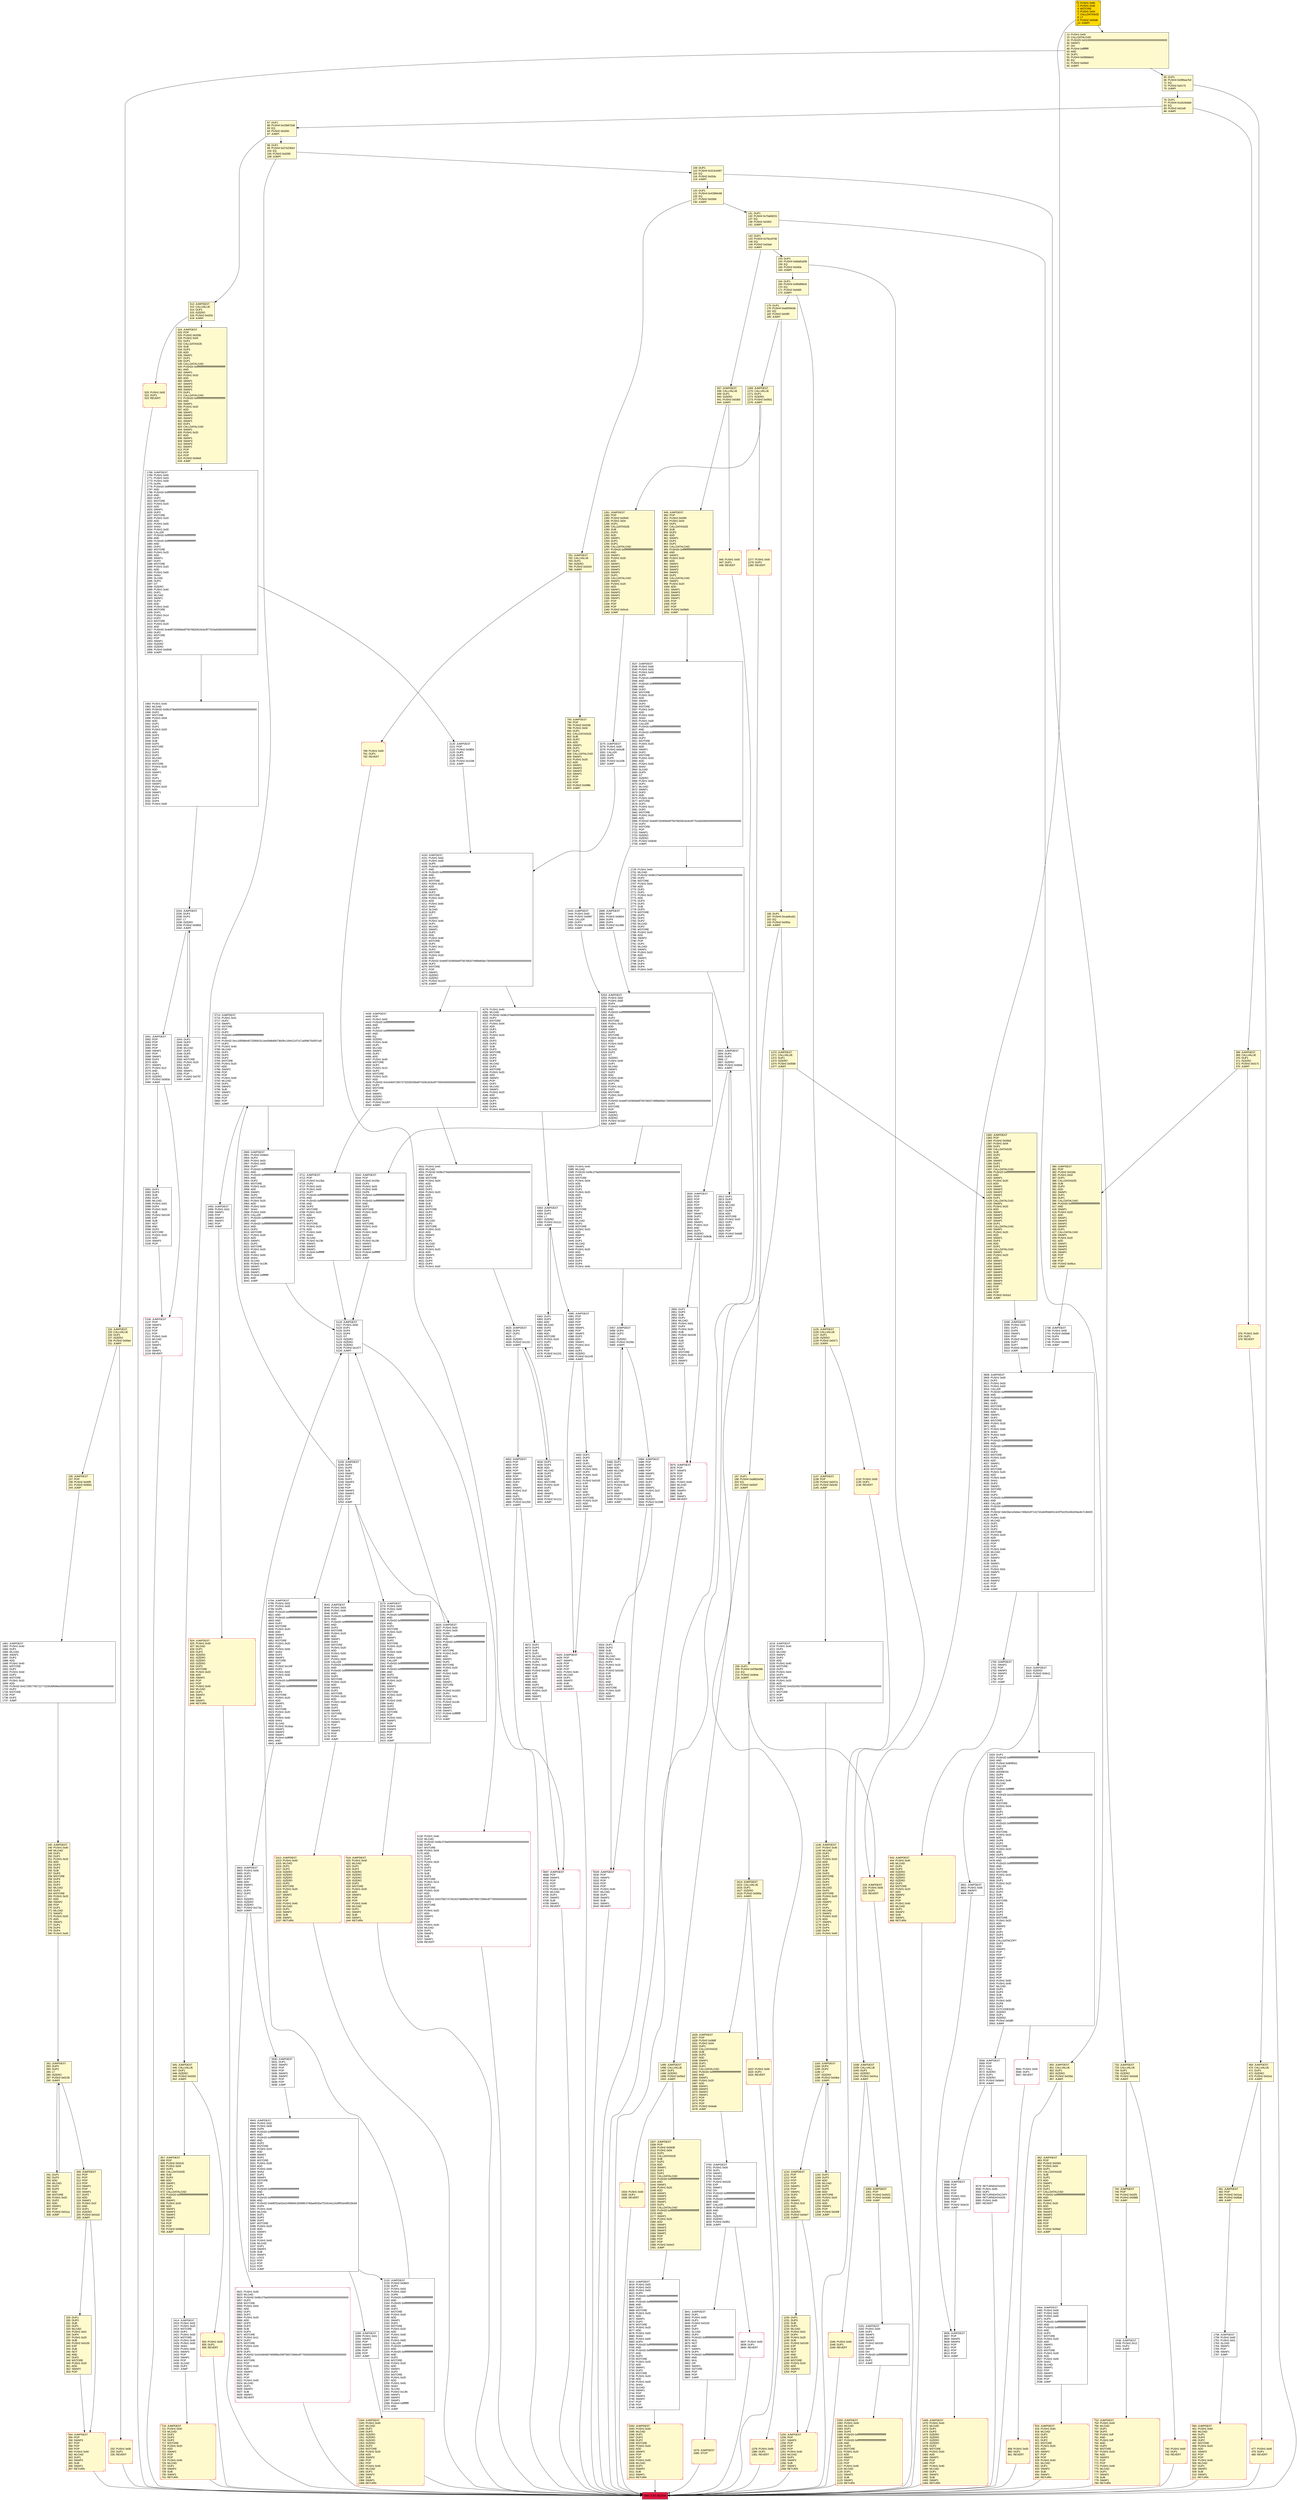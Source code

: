 digraph G {
bgcolor=transparent rankdir=UD;
node [shape=box style=filled color=black fillcolor=white fontname=arial fontcolor=black];
744 [label="744: JUMPDEST\l745: POP\l746: PUSH2 0x02f1\l749: PUSH2 0x0986\l752: JUMP\l" fillcolor=lemonchiffon ];
824 [label="824: JUMPDEST\l825: PUSH1 0x40\l827: MLOAD\l828: DUP1\l829: DUP3\l830: ISZERO\l831: ISZERO\l832: ISZERO\l833: ISZERO\l834: DUP2\l835: MSTORE\l836: PUSH1 0x20\l838: ADD\l839: SWAP2\l840: POP\l841: POP\l842: PUSH1 0x40\l844: MLOAD\l845: DUP1\l846: SWAP2\l847: SUB\l848: SWAP1\l849: RETURN\l" fillcolor=lemonchiffon shape=Msquare color=crimson ];
4425 [label="4425: JUMPDEST\l4426: POP\l4427: SWAP3\l4428: POP\l4429: POP\l4430: POP\l4431: PUSH1 0x40\l4433: MLOAD\l4434: DUP1\l4435: SWAP2\l4436: SUB\l4437: SWAP1\l4438: REVERT\l" shape=Msquare color=crimson ];
1281 [label="1281: JUMPDEST\l1282: POP\l1283: PUSH2 0x0540\l1286: PUSH1 0x04\l1288: DUP1\l1289: CALLDATASIZE\l1290: SUB\l1291: DUP2\l1292: ADD\l1293: SWAP1\l1294: DUP1\l1295: DUP1\l1296: CALLDATALOAD\l1297: PUSH20 0xffffffffffffffffffffffffffffffffffffffff\l1318: AND\l1319: SWAP1\l1320: PUSH1 0x20\l1322: ADD\l1323: SWAP1\l1324: SWAP3\l1325: SWAP2\l1326: SWAP1\l1327: DUP1\l1328: CALLDATALOAD\l1329: SWAP1\l1330: PUSH1 0x20\l1332: ADD\l1333: SWAP1\l1334: SWAP3\l1335: SWAP2\l1336: SWAP1\l1337: POP\l1338: POP\l1339: POP\l1340: PUSH2 0x0ccb\l1343: JUMP\l" fillcolor=lemonchiffon ];
2438 [label="2438: JUMPDEST\l2439: PUSH1 0x12\l2441: DUP2\l2442: JUMP\l" ];
291 [label="291: DUP1\l292: DUP3\l293: ADD\l294: MLOAD\l295: DUP2\l296: DUP5\l297: ADD\l298: MSTORE\l299: PUSH1 0x20\l301: DUP2\l302: ADD\l303: SWAP1\l304: POP\l305: PUSH2 0x011a\l308: JUMP\l" fillcolor=lemonchiffon ];
945 [label="945: PUSH1 0x00\l947: DUP1\l948: REVERT\l" fillcolor=lemonchiffon shape=Msquare color=crimson ];
3601 [label="3601: JUMPDEST\l3602: PUSH1 0x00\l3604: SWAP2\l3605: POP\l" ];
3750 [label="3750: JUMPDEST\l3751: PUSH1 0x00\l3753: DUP1\l3754: SWAP1\l3755: SLOAD\l3756: SWAP1\l3757: PUSH2 0x0100\l3760: EXP\l3761: SWAP1\l3762: DIV\l3763: PUSH20 0xffffffffffffffffffffffffffffffffffffffff\l3784: AND\l3785: PUSH20 0xffffffffffffffffffffffffffffffffffffffff\l3806: AND\l3807: CALLER\l3808: PUSH20 0xffffffffffffffffffffffffffffffffffffffff\l3829: AND\l3830: EQ\l3831: ISZERO\l3832: ISZERO\l3833: PUSH2 0x0f01\l3836: JUMPI\l" ];
4353 [label="4353: JUMPDEST\l4354: DUP4\l4355: DUP2\l4356: LT\l4357: ISZERO\l4358: PUSH2 0x111c\l4361: JUMPI\l" ];
4551 [label="4551: PUSH1 0x40\l4553: MLOAD\l4554: PUSH32 0x08c379a000000000000000000000000000000000000000000000000000000000\l4587: DUP2\l4588: MSTORE\l4589: PUSH1 0x04\l4591: ADD\l4592: DUP1\l4593: DUP1\l4594: PUSH1 0x20\l4596: ADD\l4597: DUP3\l4598: DUP2\l4599: SUB\l4600: DUP3\l4601: MSTORE\l4602: DUP4\l4603: DUP2\l4604: DUP2\l4605: MLOAD\l4606: DUP2\l4607: MSTORE\l4608: PUSH1 0x20\l4610: ADD\l4611: SWAP2\l4612: POP\l4613: DUP1\l4614: MLOAD\l4615: SWAP1\l4616: PUSH1 0x20\l4618: ADD\l4619: SWAP1\l4620: DUP1\l4621: DUP4\l4622: DUP4\l4623: PUSH1 0x00\l" ];
1038 [label="1038: JUMPDEST\l1039: CALLVALUE\l1040: DUP1\l1041: ISZERO\l1042: PUSH2 0x041a\l1045: JUMPI\l" fillcolor=lemonchiffon ];
4697 [label="4697: JUMPDEST\l4698: POP\l4699: SWAP3\l4700: POP\l4701: POP\l4702: POP\l4703: PUSH1 0x40\l4705: MLOAD\l4706: DUP1\l4707: SWAP2\l4708: SUB\l4709: SWAP1\l4710: REVERT\l" shape=Msquare color=crimson ];
13 [label="13: PUSH1 0x00\l15: CALLDATALOAD\l16: PUSH29 0x0100000000000000000000000000000000000000000000000000000000\l46: SWAP1\l47: DIV\l48: PUSH4 0xffffffff\l53: AND\l54: DUP1\l55: PUSH4 0x06fdde03\l60: EQ\l61: PUSH2 0x00e0\l64: JUMPI\l" fillcolor=lemonchiffon ];
175 [label="175: DUP1\l176: PUSH4 0xa9059cbb\l181: EQ\l182: PUSH2 0x04f5\l185: JUMPI\l" fillcolor=lemonchiffon ];
1679 [label="1679: JUMPDEST\l1680: STOP\l" fillcolor=lemonchiffon shape=Msquare color=crimson ];
2034 [label="2034: JUMPDEST\l2035: DUP4\l2036: DUP2\l2037: LT\l2038: ISZERO\l2039: PUSH2 0x080d\l2042: JUMPI\l" ];
915 [label="915: JUMPDEST\l916: PUSH1 0x40\l918: MLOAD\l919: DUP1\l920: DUP3\l921: DUP2\l922: MSTORE\l923: PUSH1 0x20\l925: ADD\l926: SWAP2\l927: POP\l928: POP\l929: PUSH1 0x40\l931: MLOAD\l932: DUP1\l933: SWAP2\l934: SUB\l935: SWAP1\l936: RETURN\l" fillcolor=lemonchiffon shape=Msquare color=crimson ];
2537 [label="2537: JUMPDEST\l2538: PUSH1 0x00\l2540: PUSH1 0x03\l2542: PUSH1 0x00\l2544: DUP5\l2545: PUSH20 0xffffffffffffffffffffffffffffffffffffffff\l2566: AND\l2567: PUSH20 0xffffffffffffffffffffffffffffffffffffffff\l2588: AND\l2589: DUP2\l2590: MSTORE\l2591: PUSH1 0x20\l2593: ADD\l2594: SWAP1\l2595: DUP2\l2596: MSTORE\l2597: PUSH1 0x20\l2599: ADD\l2600: PUSH1 0x00\l2602: SHA3\l2603: PUSH1 0x00\l2605: CALLER\l2606: PUSH20 0xffffffffffffffffffffffffffffffffffffffff\l2627: AND\l2628: PUSH20 0xffffffffffffffffffffffffffffffffffffffff\l2649: AND\l2650: DUP2\l2651: MSTORE\l2652: PUSH1 0x20\l2654: ADD\l2655: SWAP1\l2656: DUP2\l2657: MSTORE\l2658: PUSH1 0x20\l2660: ADD\l2661: PUSH1 0x00\l2663: SHA3\l2664: SLOAD\l2665: DUP3\l2666: GT\l2667: ISZERO\l2668: PUSH1 0x40\l2670: DUP1\l2671: MLOAD\l2672: SWAP1\l2673: DUP2\l2674: ADD\l2675: PUSH1 0x40\l2677: MSTORE\l2678: DUP1\l2679: PUSH1 0x14\l2681: DUP2\l2682: MSTORE\l2683: PUSH1 0x20\l2685: ADD\l2686: PUSH32 0x4e6f7420656e6f75676820616c6c6f77616e6365000000000000000000000000\l2719: DUP2\l2720: MSTORE\l2721: POP\l2722: SWAP1\l2723: ISZERO\l2724: ISZERO\l2725: PUSH2 0x0b49\l2728: JUMPI\l" ];
109 [label="109: DUP1\l110: PUSH4 0x313ce567\l115: EQ\l116: PUSH2 0x02dc\l119: JUMPI\l" fillcolor=lemonchiffon ];
2132 [label="2132: JUMPDEST\l2133: PUSH2 0x08e3\l2136: DUP3\l2137: PUSH1 0x03\l2139: PUSH1 0x00\l2141: DUP8\l2142: PUSH20 0xffffffffffffffffffffffffffffffffffffffff\l2163: AND\l2164: PUSH20 0xffffffffffffffffffffffffffffffffffffffff\l2185: AND\l2186: DUP2\l2187: MSTORE\l2188: PUSH1 0x20\l2190: ADD\l2191: SWAP1\l2192: DUP2\l2193: MSTORE\l2194: PUSH1 0x20\l2196: ADD\l2197: PUSH1 0x00\l2199: SHA3\l2200: PUSH1 0x00\l2202: CALLER\l2203: PUSH20 0xffffffffffffffffffffffffffffffffffffffff\l2224: AND\l2225: PUSH20 0xffffffffffffffffffffffffffffffffffffffff\l2246: AND\l2247: DUP2\l2248: MSTORE\l2249: PUSH1 0x20\l2251: ADD\l2252: SWAP1\l2253: DUP2\l2254: MSTORE\l2255: PUSH1 0x20\l2257: ADD\l2258: PUSH1 0x00\l2260: SHA3\l2261: SLOAD\l2262: PUSH2 0x13fc\l2265: SWAP1\l2266: SWAP2\l2267: SWAP1\l2268: PUSH4 0xffffffff\l2273: AND\l2274: JUMP\l" ];
2850 [label="2850: DUP1\l2851: DUP3\l2852: SUB\l2853: DUP1\l2854: MLOAD\l2855: PUSH1 0x01\l2857: DUP4\l2858: PUSH1 0x20\l2860: SUB\l2861: PUSH2 0x0100\l2864: EXP\l2865: SUB\l2866: NOT\l2867: AND\l2868: DUP2\l2869: MSTORE\l2870: PUSH1 0x20\l2872: ADD\l2873: SWAP2\l2874: POP\l" ];
3298 [label="3298: JUMPDEST\l3299: PUSH1 0x00\l3301: DUP1\l3302: DUP6\l3303: SWAP1\l3304: POP\l3305: PUSH2 0x0cf2\l3308: DUP7\l3309: DUP7\l3310: PUSH2 0x0f44\l3313: JUMP\l" ];
2081 [label="2081: DUP1\l2082: DUP3\l2083: SUB\l2084: DUP1\l2085: MLOAD\l2086: PUSH1 0x01\l2088: DUP4\l2089: PUSH1 0x20\l2091: SUB\l2092: PUSH2 0x0100\l2095: EXP\l2096: SUB\l2097: NOT\l2098: AND\l2099: DUP2\l2100: MSTORE\l2101: PUSH1 0x20\l2103: ADD\l2104: SWAP2\l2105: POP\l" ];
653 [label="653: PUSH1 0x00\l655: DUP1\l656: REVERT\l" fillcolor=lemonchiffon shape=Msquare color=crimson ];
1626 [label="1626: JUMPDEST\l1627: POP\l1628: PUSH2 0x068f\l1631: PUSH1 0x04\l1633: DUP1\l1634: CALLDATASIZE\l1635: SUB\l1636: DUP2\l1637: ADD\l1638: SWAP1\l1639: DUP1\l1640: DUP1\l1641: CALLDATALOAD\l1642: PUSH20 0xffffffffffffffffffffffffffffffffffffffff\l1663: AND\l1664: SWAP1\l1665: PUSH1 0x20\l1667: ADD\l1668: SWAP1\l1669: SWAP3\l1670: SWAP2\l1671: SWAP1\l1672: POP\l1673: POP\l1674: POP\l1675: PUSH2 0x0ea6\l1678: JUMP\l" fillcolor=lemonchiffon ];
5484 [label="5484: JUMPDEST\l5485: POP\l5486: POP\l5487: POP\l5488: POP\l5489: SWAP1\l5490: POP\l5491: SWAP1\l5492: DUP2\l5493: ADD\l5494: SWAP1\l5495: PUSH1 0x1f\l5497: AND\l5498: DUP1\l5499: ISZERO\l5500: PUSH2 0x1599\l5503: JUMPI\l" ];
0 [label="0: PUSH1 0x80\l2: PUSH1 0x40\l4: MSTORE\l5: PUSH1 0x04\l7: CALLDATASIZE\l8: LT\l9: PUSH2 0x00db\l12: JUMPI\l" fillcolor=lemonchiffon shape=Msquare fillcolor=gold ];
5254 [label="5254: JUMPDEST\l5255: PUSH1 0x02\l5257: PUSH1 0x00\l5259: DUP4\l5260: PUSH20 0xffffffffffffffffffffffffffffffffffffffff\l5281: AND\l5282: PUSH20 0xffffffffffffffffffffffffffffffffffffffff\l5303: AND\l5304: DUP2\l5305: MSTORE\l5306: PUSH1 0x20\l5308: ADD\l5309: SWAP1\l5310: DUP2\l5311: MSTORE\l5312: PUSH1 0x20\l5314: ADD\l5315: PUSH1 0x00\l5317: SHA3\l5318: SLOAD\l5319: DUP2\l5320: GT\l5321: ISZERO\l5322: PUSH1 0x40\l5324: DUP1\l5325: MLOAD\l5326: SWAP1\l5327: DUP2\l5328: ADD\l5329: PUSH1 0x40\l5331: MSTORE\l5332: DUP1\l5333: PUSH1 0x11\l5335: DUP2\l5336: MSTORE\l5337: PUSH1 0x20\l5339: ADD\l5340: PUSH32 0x4e6f7420656e6f75676820746f6b656e73000000000000000000000000000000\l5373: DUP2\l5374: MSTORE\l5375: POP\l5376: SWAP1\l5377: ISZERO\l5378: ISZERO\l5379: PUSH2 0x15a7\l5382: JUMPI\l" ];
197 [label="197: DUP1\l198: PUSH4 0xdd62ed3e\l203: EQ\l204: PUSH2 0x05d7\l207: JUMPI\l" fillcolor=lemonchiffon ];
4380 [label="4380: JUMPDEST\l4381: POP\l4382: POP\l4383: POP\l4384: POP\l4385: SWAP1\l4386: POP\l4387: SWAP1\l4388: DUP2\l4389: ADD\l4390: SWAP1\l4391: PUSH1 0x1f\l4393: AND\l4394: DUP1\l4395: ISZERO\l4396: PUSH2 0x1149\l4399: JUMPI\l" ];
4652 [label="4652: JUMPDEST\l4653: POP\l4654: POP\l4655: POP\l4656: POP\l4657: SWAP1\l4658: POP\l4659: SWAP1\l4660: DUP2\l4661: ADD\l4662: SWAP1\l4663: PUSH1 0x1f\l4665: AND\l4666: DUP1\l4667: ISZERO\l4668: PUSH2 0x1259\l4671: JUMPI\l" ];
5940 [label="5940: EXIT BLOCK\l" fillcolor=crimson ];
1614 [label="1614: JUMPDEST\l1615: CALLVALUE\l1616: DUP1\l1617: ISZERO\l1618: PUSH2 0x065a\l1621: JUMPI\l" fillcolor=lemonchiffon ];
4400 [label="4400: DUP1\l4401: DUP3\l4402: SUB\l4403: DUP1\l4404: MLOAD\l4405: PUSH1 0x01\l4407: DUP4\l4408: PUSH1 0x20\l4410: SUB\l4411: PUSH2 0x0100\l4414: EXP\l4415: SUB\l4416: NOT\l4417: AND\l4418: DUP2\l4419: MSTORE\l4420: PUSH1 0x20\l4422: ADD\l4423: SWAP2\l4424: POP\l" ];
153 [label="153: DUP1\l154: PUSH4 0x8da5cb5b\l159: EQ\l160: PUSH2 0x040e\l163: JUMPI\l" fillcolor=lemonchiffon ];
937 [label="937: JUMPDEST\l938: CALLVALUE\l939: DUP1\l940: ISZERO\l941: PUSH2 0x03b5\l944: JUMPI\l" fillcolor=lemonchiffon ];
5821 [label="5821: PUSH1 0x40\l5823: MLOAD\l5824: PUSH32 0x08c379a000000000000000000000000000000000000000000000000000000000\l5857: DUP2\l5858: MSTORE\l5859: PUSH1 0x04\l5861: ADD\l5862: DUP1\l5863: DUP1\l5864: PUSH1 0x20\l5866: ADD\l5867: DUP3\l5868: DUP2\l5869: SUB\l5870: DUP3\l5871: MSTORE\l5872: PUSH1 0x11\l5874: DUP2\l5875: MSTORE\l5876: PUSH1 0x20\l5878: ADD\l5879: DUP1\l5880: PUSH32 0x4164646974696f6e206f766572666c6f77000000000000000000000000000000\l5913: DUP2\l5914: MSTORE\l5915: POP\l5916: PUSH1 0x20\l5918: ADD\l5919: SWAP2\l5920: POP\l5921: POP\l5922: PUSH1 0x40\l5924: MLOAD\l5925: DUP1\l5926: SWAP2\l5927: SUB\l5928: SWAP1\l5929: REVERT\l" shape=Msquare color=crimson ];
329 [label="329: DUP1\l330: DUP3\l331: SUB\l332: DUP1\l333: MLOAD\l334: PUSH1 0x01\l336: DUP4\l337: PUSH1 0x20\l339: SUB\l340: PUSH2 0x0100\l343: EXP\l344: SUB\l345: NOT\l346: AND\l347: DUP2\l348: MSTORE\l349: PUSH1 0x20\l351: ADD\l352: SWAP2\l353: POP\l" fillcolor=lemonchiffon ];
5714 [label="5714: JUMPDEST\l5715: PUSH1 0x01\l5717: DUP2\l5718: SWAP1\l5719: SSTORE\l5720: POP\l5721: DUP2\l5722: PUSH20 0xffffffffffffffffffffffffffffffffffffffff\l5743: AND\l5744: PUSH32 0xcc16f5dbb4873280815c1ee09dbd06736cffcc184412cf7a71a0fdb75d397ca5\l5777: DUP3\l5778: PUSH1 0x40\l5780: MLOAD\l5781: DUP1\l5782: DUP3\l5783: DUP2\l5784: MSTORE\l5785: PUSH1 0x20\l5787: ADD\l5788: SWAP2\l5789: POP\l5790: POP\l5791: PUSH1 0x40\l5793: MLOAD\l5794: DUP1\l5795: SWAP2\l5796: SUB\l5797: SWAP1\l5798: LOG2\l5799: POP\l5800: POP\l5801: JUMP\l" ];
753 [label="753: JUMPDEST\l754: PUSH1 0x40\l756: MLOAD\l757: DUP1\l758: DUP3\l759: PUSH1 0xff\l761: AND\l762: PUSH1 0xff\l764: AND\l765: DUP2\l766: MSTORE\l767: PUSH1 0x20\l769: ADD\l770: SWAP2\l771: POP\l772: POP\l773: PUSH1 0x40\l775: MLOAD\l776: DUP1\l777: SWAP2\l778: SUB\l779: SWAP1\l780: RETURN\l" fillcolor=lemonchiffon shape=Msquare color=crimson ];
2443 [label="2443: JUMPDEST\l2444: PUSH1 0x00\l2446: PUSH2 0x0997\l2449: CALLER\l2450: DUP4\l2451: PUSH2 0x1486\l2454: JUMP\l" ];
1370 [label="1370: JUMPDEST\l1371: CALLVALUE\l1372: DUP1\l1373: ISZERO\l1374: PUSH2 0x0566\l1377: JUMPI\l" fillcolor=lemonchiffon ];
245 [label="245: JUMPDEST\l246: PUSH1 0x40\l248: MLOAD\l249: DUP1\l250: DUP1\l251: PUSH1 0x20\l253: ADD\l254: DUP3\l255: DUP2\l256: SUB\l257: DUP3\l258: MSTORE\l259: DUP4\l260: DUP2\l261: DUP2\l262: MLOAD\l263: DUP2\l264: MSTORE\l265: PUSH1 0x20\l267: ADD\l268: SWAP2\l269: POP\l270: DUP1\l271: MLOAD\l272: SWAP1\l273: PUSH1 0x20\l275: ADD\l276: SWAP1\l277: DUP1\l278: DUP4\l279: DUP4\l280: PUSH1 0x00\l" fillcolor=lemonchiffon ];
740 [label="740: PUSH1 0x00\l742: DUP1\l743: REVERT\l" fillcolor=lemonchiffon shape=Msquare color=crimson ];
2812 [label="2812: DUP1\l2813: DUP3\l2814: ADD\l2815: MLOAD\l2816: DUP2\l2817: DUP5\l2818: ADD\l2819: MSTORE\l2820: PUSH1 0x20\l2822: DUP2\l2823: ADD\l2824: SWAP1\l2825: POP\l2826: PUSH2 0x0af3\l2829: JUMP\l" ];
5930 [label="5930: JUMPDEST\l5931: DUP1\l5932: SWAP2\l5933: POP\l5934: POP\l5935: SWAP3\l5936: SWAP2\l5937: POP\l5938: POP\l5939: JUMP\l" ];
232 [label="232: PUSH1 0x00\l234: DUP1\l235: REVERT\l" fillcolor=lemonchiffon shape=Msquare color=crimson ];
2455 [label="2455: JUMPDEST\l2456: PUSH1 0x01\l2458: SWAP1\l2459: POP\l2460: SWAP2\l2461: SWAP1\l2462: POP\l2463: JUMP\l" ];
1758 [label="1758: JUMPDEST\l1759: PUSH1 0x00\l1761: PUSH1 0x01\l1763: SLOAD\l1764: SWAP1\l1765: POP\l1766: SWAP1\l1767: JUMP\l" ];
4672 [label="4672: DUP1\l4673: DUP3\l4674: SUB\l4675: DUP1\l4676: MLOAD\l4677: PUSH1 0x01\l4679: DUP4\l4680: PUSH1 0x20\l4682: SUB\l4683: PUSH2 0x0100\l4686: EXP\l4687: SUB\l4688: NOT\l4689: AND\l4690: DUP2\l4691: MSTORE\l4692: PUSH1 0x20\l4694: ADD\l4695: SWAP2\l4696: POP\l" ];
4943 [label="4943: JUMPDEST\l4944: PUSH1 0x02\l4946: PUSH1 0x00\l4948: DUP5\l4949: PUSH20 0xffffffffffffffffffffffffffffffffffffffff\l4970: AND\l4971: PUSH20 0xffffffffffffffffffffffffffffffffffffffff\l4992: AND\l4993: DUP2\l4994: MSTORE\l4995: PUSH1 0x20\l4997: ADD\l4998: SWAP1\l4999: DUP2\l5000: MSTORE\l5001: PUSH1 0x20\l5003: ADD\l5004: PUSH1 0x00\l5006: SHA3\l5007: DUP2\l5008: SWAP1\l5009: SSTORE\l5010: POP\l5011: DUP2\l5012: PUSH20 0xffffffffffffffffffffffffffffffffffffffff\l5033: AND\l5034: DUP4\l5035: PUSH20 0xffffffffffffffffffffffffffffffffffffffff\l5056: AND\l5057: PUSH32 0xddf252ad1be2c89b69c2b068fc378daa952ba7f163c4a11628f55a4df523b3ef\l5090: DUP4\l5091: PUSH1 0x40\l5093: MLOAD\l5094: DUP1\l5095: DUP3\l5096: DUP2\l5097: MSTORE\l5098: PUSH1 0x20\l5100: ADD\l5101: SWAP2\l5102: POP\l5103: POP\l5104: PUSH1 0x40\l5106: MLOAD\l5107: DUP1\l5108: SWAP2\l5109: SUB\l5110: SWAP1\l5111: LOG3\l5112: POP\l5113: POP\l5114: POP\l5115: JUMP\l" ];
3564 [label="3564: PUSH1 0x00\l3566: DUP1\l3567: REVERT\l" shape=Msquare color=crimson ];
131 [label="131: DUP1\l132: PUSH4 0x70a08231\l137: EQ\l138: PUSH2 0x0352\l141: JUMPI\l" fillcolor=lemonchiffon ];
120 [label="120: DUP1\l121: PUSH4 0x42966c68\l126: EQ\l127: PUSH2 0x030d\l130: JUMPI\l" fillcolor=lemonchiffon ];
87 [label="87: DUP1\l88: PUSH4 0x23b872dd\l93: EQ\l94: PUSH2 0x0200\l97: JUMPI\l" fillcolor=lemonchiffon ];
3908 [label="3908: JUMPDEST\l3909: PUSH1 0x00\l3911: DUP2\l3912: PUSH1 0x03\l3914: PUSH1 0x00\l3916: CALLER\l3917: PUSH20 0xffffffffffffffffffffffffffffffffffffffff\l3938: AND\l3939: PUSH20 0xffffffffffffffffffffffffffffffffffffffff\l3960: AND\l3961: DUP2\l3962: MSTORE\l3963: PUSH1 0x20\l3965: ADD\l3966: SWAP1\l3967: DUP2\l3968: MSTORE\l3969: PUSH1 0x20\l3971: ADD\l3972: PUSH1 0x00\l3974: SHA3\l3975: PUSH1 0x00\l3977: DUP6\l3978: PUSH20 0xffffffffffffffffffffffffffffffffffffffff\l3999: AND\l4000: PUSH20 0xffffffffffffffffffffffffffffffffffffffff\l4021: AND\l4022: DUP2\l4023: MSTORE\l4024: PUSH1 0x20\l4026: ADD\l4027: SWAP1\l4028: DUP2\l4029: MSTORE\l4030: PUSH1 0x20\l4032: ADD\l4033: PUSH1 0x00\l4035: SHA3\l4036: DUP2\l4037: SWAP1\l4038: SSTORE\l4039: POP\l4040: DUP3\l4041: PUSH20 0xffffffffffffffffffffffffffffffffffffffff\l4062: AND\l4063: CALLER\l4064: PUSH20 0xffffffffffffffffffffffffffffffffffffffff\l4085: AND\l4086: PUSH32 0x8c5be1e5ebec7d5bd14f71427d1e84f3dd0314c0f7b2291e5b200ac8c7c3b925\l4119: DUP5\l4120: PUSH1 0x40\l4122: MLOAD\l4123: DUP1\l4124: DUP3\l4125: DUP2\l4126: MSTORE\l4127: PUSH1 0x20\l4129: ADD\l4130: SWAP2\l4131: POP\l4132: POP\l4133: PUSH1 0x40\l4135: MLOAD\l4136: DUP1\l4137: SWAP2\l4138: SUB\l4139: SWAP1\l4140: LOG3\l4141: PUSH1 0x01\l4143: SWAP1\l4144: POP\l4145: SWAP3\l4146: SWAP2\l4147: POP\l4148: POP\l4149: JUMP\l" ];
3606 [label="3606: JUMPDEST\l3607: POP\l3608: SWAP5\l3609: SWAP4\l3610: POP\l3611: POP\l3612: POP\l3613: POP\l3614: JUMP\l" ];
4794 [label="4794: JUMPDEST\l4795: PUSH1 0x02\l4797: PUSH1 0x00\l4799: DUP6\l4800: PUSH20 0xffffffffffffffffffffffffffffffffffffffff\l4821: AND\l4822: PUSH20 0xffffffffffffffffffffffffffffffffffffffff\l4843: AND\l4844: DUP2\l4845: MSTORE\l4846: PUSH1 0x20\l4848: ADD\l4849: SWAP1\l4850: DUP2\l4851: MSTORE\l4852: PUSH1 0x20\l4854: ADD\l4855: PUSH1 0x00\l4857: SHA3\l4858: DUP2\l4859: SWAP1\l4860: SSTORE\l4861: POP\l4862: PUSH2 0x134f\l4865: DUP2\l4866: PUSH1 0x02\l4868: PUSH1 0x00\l4870: DUP6\l4871: PUSH20 0xffffffffffffffffffffffffffffffffffffffff\l4892: AND\l4893: PUSH20 0xffffffffffffffffffffffffffffffffffffffff\l4914: AND\l4915: DUP2\l4916: MSTORE\l4917: PUSH1 0x20\l4919: ADD\l4920: SWAP1\l4921: DUP2\l4922: MSTORE\l4923: PUSH1 0x20\l4925: ADD\l4926: PUSH1 0x00\l4928: SHA3\l4929: SLOAD\l4930: PUSH2 0x16aa\l4933: SWAP1\l4934: SWAP2\l4935: SWAP1\l4936: PUSH4 0xffffffff\l4941: AND\l4942: JUMP\l" ];
1738 [label="1738: JUMPDEST\l1739: PUSH1 0x00\l1741: PUSH2 0x06d6\l1744: DUP4\l1745: DUP4\l1746: PUSH2 0x0f44\l1749: JUMP\l" ];
2464 [label="2464: JUMPDEST\l2465: PUSH1 0x00\l2467: PUSH1 0x02\l2469: PUSH1 0x00\l2471: DUP4\l2472: PUSH20 0xffffffffffffffffffffffffffffffffffffffff\l2493: AND\l2494: PUSH20 0xffffffffffffffffffffffffffffffffffffffff\l2515: AND\l2516: DUP2\l2517: MSTORE\l2518: PUSH1 0x20\l2520: ADD\l2521: SWAP1\l2522: DUP2\l2523: MSTORE\l2524: PUSH1 0x20\l2526: ADD\l2527: PUSH1 0x00\l2529: SHA3\l2530: SLOAD\l2531: SWAP1\l2532: POP\l2533: SWAP2\l2534: SWAP1\l2535: POP\l2536: JUMP\l" ];
5116 [label="5116: JUMPDEST\l5117: PUSH1 0x00\l5119: DUP1\l5120: DUP4\l5121: DUP4\l5122: GT\l5123: ISZERO\l5124: ISZERO\l5125: ISZERO\l5126: PUSH2 0x1477\l5129: JUMPI\l" ];
619 [label="619: JUMPDEST\l620: PUSH1 0x40\l622: MLOAD\l623: DUP1\l624: DUP3\l625: ISZERO\l626: ISZERO\l627: ISZERO\l628: ISZERO\l629: DUP2\l630: MSTORE\l631: PUSH1 0x20\l633: ADD\l634: SWAP2\l635: POP\l636: POP\l637: PUSH1 0x40\l639: MLOAD\l640: DUP1\l641: SWAP2\l642: SUB\l643: SWAP1\l644: RETURN\l" fillcolor=lemonchiffon shape=Msquare color=crimson ];
490 [label="490: JUMPDEST\l491: PUSH1 0x40\l493: MLOAD\l494: DUP1\l495: DUP3\l496: DUP2\l497: MSTORE\l498: PUSH1 0x20\l500: ADD\l501: SWAP2\l502: POP\l503: POP\l504: PUSH1 0x40\l506: MLOAD\l507: DUP1\l508: SWAP2\l509: SUB\l510: SWAP1\l511: RETURN\l" fillcolor=lemonchiffon shape=Msquare color=crimson ];
4634 [label="4634: DUP1\l4635: DUP3\l4636: ADD\l4637: MLOAD\l4638: DUP2\l4639: DUP5\l4640: ADD\l4641: MSTORE\l4642: PUSH1 0x20\l4644: DUP2\l4645: ADD\l4646: SWAP1\l4647: POP\l4648: PUSH2 0x1211\l4651: JUMP\l" ];
236 [label="236: JUMPDEST\l237: POP\l238: PUSH2 0x00f5\l241: PUSH2 0x0691\l244: JUMP\l" fillcolor=lemonchiffon ];
3181 [label="3181: JUMPDEST\l3182: PUSH1 0x00\l3184: DUP1\l3185: SWAP1\l3186: SLOAD\l3187: SWAP1\l3188: PUSH2 0x0100\l3191: EXP\l3192: SWAP1\l3193: DIV\l3194: PUSH20 0xffffffffffffffffffffffffffffffffffffffff\l3215: AND\l3216: DUP2\l3217: JUMP\l" ];
1277 [label="1277: PUSH1 0x00\l1279: DUP1\l1280: REVERT\l" fillcolor=lemonchiffon shape=Msquare color=crimson ];
3837 [label="3837: PUSH1 0x00\l3839: DUP1\l3840: REVERT\l" shape=Msquare color=crimson ];
5130 [label="5130: PUSH1 0x40\l5132: MLOAD\l5133: PUSH32 0x08c379a000000000000000000000000000000000000000000000000000000000\l5166: DUP2\l5167: MSTORE\l5168: PUSH1 0x04\l5170: ADD\l5171: DUP1\l5172: DUP1\l5173: PUSH1 0x20\l5175: ADD\l5176: DUP3\l5177: DUP2\l5178: SUB\l5179: DUP3\l5180: MSTORE\l5181: PUSH1 0x14\l5183: DUP2\l5184: MSTORE\l5185: PUSH1 0x20\l5187: ADD\l5188: DUP1\l5189: PUSH32 0x5375627472616374696f6e206f766572666c6f77000000000000000000000000\l5222: DUP2\l5223: MSTORE\l5224: POP\l5225: PUSH1 0x20\l5227: ADD\l5228: SWAP2\l5229: POP\l5230: POP\l5231: PUSH1 0x40\l5233: MLOAD\l5234: DUP1\l5235: SWAP2\l5236: SUB\l5237: SWAP1\l5238: REVERT\l" shape=Msquare color=crimson ];
732 [label="732: JUMPDEST\l733: CALLVALUE\l734: DUP1\l735: ISZERO\l736: PUSH2 0x02e8\l739: JUMPI\l" fillcolor=lemonchiffon ];
3615 [label="3615: JUMPDEST\l3616: PUSH1 0x00\l3618: PUSH1 0x03\l3620: PUSH1 0x00\l3622: DUP5\l3623: PUSH20 0xffffffffffffffffffffffffffffffffffffffff\l3644: AND\l3645: PUSH20 0xffffffffffffffffffffffffffffffffffffffff\l3666: AND\l3667: DUP2\l3668: MSTORE\l3669: PUSH1 0x20\l3671: ADD\l3672: SWAP1\l3673: DUP2\l3674: MSTORE\l3675: PUSH1 0x20\l3677: ADD\l3678: PUSH1 0x00\l3680: SHA3\l3681: PUSH1 0x00\l3683: DUP4\l3684: PUSH20 0xffffffffffffffffffffffffffffffffffffffff\l3705: AND\l3706: PUSH20 0xffffffffffffffffffffffffffffffffffffffff\l3727: AND\l3728: DUP2\l3729: MSTORE\l3730: PUSH1 0x20\l3732: ADD\l3733: SWAP1\l3734: DUP2\l3735: MSTORE\l3736: PUSH1 0x20\l3738: ADD\l3739: PUSH1 0x00\l3741: SHA3\l3742: SLOAD\l3743: SWAP1\l3744: POP\l3745: SWAP3\l3746: SWAP2\l3747: POP\l3748: POP\l3749: JUMP\l" ];
4279 [label="4279: PUSH1 0x40\l4281: MLOAD\l4282: PUSH32 0x08c379a000000000000000000000000000000000000000000000000000000000\l4315: DUP2\l4316: MSTORE\l4317: PUSH1 0x04\l4319: ADD\l4320: DUP1\l4321: DUP1\l4322: PUSH1 0x20\l4324: ADD\l4325: DUP3\l4326: DUP2\l4327: SUB\l4328: DUP3\l4329: MSTORE\l4330: DUP4\l4331: DUP2\l4332: DUP2\l4333: MLOAD\l4334: DUP2\l4335: MSTORE\l4336: PUSH1 0x20\l4338: ADD\l4339: SWAP2\l4340: POP\l4341: DUP1\l4342: MLOAD\l4343: SWAP1\l4344: PUSH1 0x20\l4346: ADD\l4347: SWAP1\l4348: DUP1\l4349: DUP4\l4350: DUP4\l4351: PUSH1 0x00\l" ];
657 [label="657: JUMPDEST\l658: POP\l659: PUSH2 0x02c6\l662: PUSH1 0x04\l664: DUP1\l665: CALLDATASIZE\l666: SUB\l667: DUP2\l668: ADD\l669: SWAP1\l670: DUP1\l671: DUP1\l672: CALLDATALOAD\l673: PUSH20 0xffffffffffffffffffffffffffffffffffffffff\l694: AND\l695: SWAP1\l696: PUSH1 0x20\l698: ADD\l699: SWAP1\l700: SWAP3\l701: SWAP2\l702: SWAP1\l703: POP\l704: POP\l705: POP\l706: PUSH2 0x096e\l709: JUMP\l" fillcolor=lemonchiffon ];
5543 [label="5543: JUMPDEST\l5544: POP\l5545: PUSH2 0x15fa\l5548: DUP2\l5549: PUSH1 0x02\l5551: PUSH1 0x00\l5553: DUP6\l5554: PUSH20 0xffffffffffffffffffffffffffffffffffffffff\l5575: AND\l5576: PUSH20 0xffffffffffffffffffffffffffffffffffffffff\l5597: AND\l5598: DUP2\l5599: MSTORE\l5600: PUSH1 0x20\l5602: ADD\l5603: SWAP1\l5604: DUP2\l5605: MSTORE\l5606: PUSH1 0x20\l5608: ADD\l5609: PUSH1 0x00\l5611: SHA3\l5612: SLOAD\l5613: PUSH2 0x13fc\l5616: SWAP1\l5617: SWAP2\l5618: SWAP1\l5619: PUSH4 0xffffffff\l5624: AND\l5625: JUMP\l" ];
2061 [label="2061: JUMPDEST\l2062: POP\l2063: POP\l2064: POP\l2065: POP\l2066: SWAP1\l2067: POP\l2068: SWAP1\l2069: DUP2\l2070: ADD\l2071: SWAP1\l2072: PUSH1 0x1f\l2074: AND\l2075: DUP1\l2076: ISZERO\l2077: PUSH2 0x083a\l2080: JUMPI\l" ];
1059 [label="1059: JUMPDEST\l1060: PUSH1 0x40\l1062: MLOAD\l1063: DUP1\l1064: DUP3\l1065: PUSH20 0xffffffffffffffffffffffffffffffffffffffff\l1086: AND\l1087: PUSH20 0xffffffffffffffffffffffffffffffffffffffff\l1108: AND\l1109: DUP2\l1110: MSTORE\l1111: PUSH1 0x20\l1113: ADD\l1114: SWAP2\l1115: POP\l1116: POP\l1117: PUSH1 0x40\l1119: MLOAD\l1120: DUP1\l1121: SWAP2\l1122: SUB\l1123: SWAP1\l1124: RETURN\l" fillcolor=lemonchiffon shape=Msquare color=crimson ];
2889 [label="2889: JUMPDEST\l2890: POP\l2891: PUSH2 0x0b54\l2894: DUP4\l2895: DUP4\l2896: PUSH2 0x1486\l2899: JUMP\l" ];
98 [label="98: DUP1\l99: PUSH4 0x27e235e3\l104: EQ\l105: PUSH2 0x0285\l108: JUMPI\l" fillcolor=lemonchiffon ];
3288 [label="3288: JUMPDEST\l3289: PUSH1 0x01\l3291: SWAP1\l3292: POP\l3293: SWAP3\l3294: SWAP2\l3295: POP\l3296: POP\l3297: JUMP\l" ];
2875 [label="2875: JUMPDEST\l2876: POP\l2877: SWAP3\l2878: POP\l2879: POP\l2880: POP\l2881: PUSH1 0x40\l2883: MLOAD\l2884: DUP1\l2885: SWAP2\l2886: SUB\l2887: SWAP1\l2888: REVERT\l" shape=Msquare color=crimson ];
5466 [label="5466: DUP1\l5467: DUP3\l5468: ADD\l5469: MLOAD\l5470: DUP2\l5471: DUP5\l5472: ADD\l5473: MSTORE\l5474: PUSH1 0x20\l5476: DUP2\l5477: ADD\l5478: SWAP1\l5479: POP\l5480: PUSH2 0x1551\l5483: JUMP\l" ];
710 [label="710: JUMPDEST\l711: PUSH1 0x40\l713: MLOAD\l714: DUP1\l715: DUP3\l716: DUP2\l717: MSTORE\l718: PUSH1 0x20\l720: ADD\l721: SWAP2\l722: POP\l723: POP\l724: PUSH1 0x40\l726: MLOAD\l727: DUP1\l728: SWAP2\l729: SUB\l730: SWAP1\l731: RETURN\l" fillcolor=lemonchiffon shape=Msquare color=crimson ];
2106 [label="2106: JUMPDEST\l2107: POP\l2108: SWAP3\l2109: POP\l2110: POP\l2111: POP\l2112: PUSH1 0x40\l2114: MLOAD\l2115: DUP1\l2116: SWAP2\l2117: SUB\l2118: SWAP1\l2119: REVERT\l" shape=Msquare color=crimson ];
1750 [label="1750: JUMPDEST\l1751: SWAP1\l1752: POP\l1753: SWAP3\l1754: SWAP2\l1755: POP\l1756: POP\l1757: JUMP\l" ];
208 [label="208: DUP1\l209: PUSH4 0xf2fde38b\l214: EQ\l215: PUSH2 0x064e\l218: JUMPI\l" fillcolor=lemonchiffon ];
2729 [label="2729: PUSH1 0x40\l2731: MLOAD\l2732: PUSH32 0x08c379a000000000000000000000000000000000000000000000000000000000\l2765: DUP2\l2766: MSTORE\l2767: PUSH1 0x04\l2769: ADD\l2770: DUP1\l2771: DUP1\l2772: PUSH1 0x20\l2774: ADD\l2775: DUP3\l2776: DUP2\l2777: SUB\l2778: DUP3\l2779: MSTORE\l2780: DUP4\l2781: DUP2\l2782: DUP2\l2783: MLOAD\l2784: DUP2\l2785: MSTORE\l2786: PUSH1 0x20\l2788: ADD\l2789: SWAP2\l2790: POP\l2791: DUP1\l2792: MLOAD\l2793: SWAP1\l2794: PUSH1 0x20\l2796: ADD\l2797: SWAP1\l2798: DUP1\l2799: DUP4\l2800: DUP4\l2801: PUSH1 0x00\l" ];
1960 [label="1960: PUSH1 0x40\l1962: MLOAD\l1963: PUSH32 0x08c379a000000000000000000000000000000000000000000000000000000000\l1996: DUP2\l1997: MSTORE\l1998: PUSH1 0x04\l2000: ADD\l2001: DUP1\l2002: DUP1\l2003: PUSH1 0x20\l2005: ADD\l2006: DUP3\l2007: DUP2\l2008: SUB\l2009: DUP3\l2010: MSTORE\l2011: DUP4\l2012: DUP2\l2013: DUP2\l2014: MLOAD\l2015: DUP2\l2016: MSTORE\l2017: PUSH1 0x20\l2019: ADD\l2020: SWAP2\l2021: POP\l2022: DUP1\l2023: MLOAD\l2024: SWAP1\l2025: PUSH1 0x20\l2027: ADD\l2028: SWAP1\l2029: DUP1\l2030: DUP4\l2031: DUP4\l2032: PUSH1 0x00\l" ];
477 [label="477: PUSH1 0x00\l479: DUP1\l480: REVERT\l" fillcolor=lemonchiffon shape=Msquare color=crimson ];
1344 [label="1344: JUMPDEST\l1345: PUSH1 0x40\l1347: MLOAD\l1348: DUP1\l1349: DUP3\l1350: ISZERO\l1351: ISZERO\l1352: ISZERO\l1353: ISZERO\l1354: DUP2\l1355: MSTORE\l1356: PUSH1 0x20\l1358: ADD\l1359: SWAP2\l1360: POP\l1361: POP\l1362: PUSH1 0x40\l1364: MLOAD\l1365: DUP1\l1366: SWAP2\l1367: SUB\l1368: SWAP1\l1369: RETURN\l" fillcolor=lemonchiffon shape=Msquare color=crimson ];
1503 [label="1503: PUSH1 0x00\l1505: DUP1\l1506: REVERT\l" fillcolor=lemonchiffon shape=Msquare color=crimson ];
850 [label="850: JUMPDEST\l851: CALLVALUE\l852: DUP1\l853: ISZERO\l854: PUSH2 0x035e\l857: JUMPI\l" fillcolor=lemonchiffon ];
1255 [label="1255: JUMPDEST\l1256: POP\l1257: SWAP3\l1258: POP\l1259: POP\l1260: POP\l1261: PUSH1 0x40\l1263: MLOAD\l1264: DUP1\l1265: SWAP2\l1266: SUB\l1267: SWAP1\l1268: RETURN\l" fillcolor=lemonchiffon shape=Msquare color=crimson ];
1382 [label="1382: JUMPDEST\l1383: POP\l1384: PUSH2 0x05bd\l1387: PUSH1 0x04\l1389: DUP1\l1390: CALLDATASIZE\l1391: SUB\l1392: DUP2\l1393: ADD\l1394: SWAP1\l1395: DUP1\l1396: DUP1\l1397: CALLDATALOAD\l1398: PUSH20 0xffffffffffffffffffffffffffffffffffffffff\l1419: AND\l1420: SWAP1\l1421: PUSH1 0x20\l1423: ADD\l1424: SWAP1\l1425: SWAP3\l1426: SWAP2\l1427: SWAP1\l1428: DUP1\l1429: CALLDATALOAD\l1430: SWAP1\l1431: PUSH1 0x20\l1433: ADD\l1434: SWAP1\l1435: SWAP3\l1436: SWAP2\l1437: SWAP1\l1438: DUP1\l1439: CALLDATALOAD\l1440: SWAP1\l1441: PUSH1 0x20\l1443: ADD\l1444: SWAP1\l1445: DUP3\l1446: ADD\l1447: DUP1\l1448: CALLDATALOAD\l1449: SWAP1\l1450: PUSH1 0x20\l1452: ADD\l1453: SWAP2\l1454: SWAP1\l1455: SWAP2\l1456: SWAP3\l1457: SWAP4\l1458: SWAP2\l1459: SWAP3\l1460: SWAP4\l1461: SWAP1\l1462: POP\l1463: POP\l1464: POP\l1465: PUSH2 0x0ce2\l1468: JUMP\l" fillcolor=lemonchiffon ];
5239 [label="5239: JUMPDEST\l5240: DUP3\l5241: DUP5\l5242: SUB\l5243: SWAP1\l5244: POP\l5245: DUP1\l5246: SWAP2\l5247: POP\l5248: POP\l5249: SWAP3\l5250: SWAP2\l5251: POP\l5252: POP\l5253: JUMP\l" ];
1469 [label="1469: JUMPDEST\l1470: PUSH1 0x40\l1472: MLOAD\l1473: DUP1\l1474: DUP3\l1475: ISZERO\l1476: ISZERO\l1477: ISZERO\l1478: ISZERO\l1479: DUP2\l1480: MSTORE\l1481: PUSH1 0x20\l1483: ADD\l1484: SWAP2\l1485: POP\l1486: POP\l1487: PUSH1 0x40\l1489: MLOAD\l1490: DUP1\l1491: SWAP2\l1492: SUB\l1493: SWAP1\l1494: RETURN\l" fillcolor=lemonchiffon shape=Msquare color=crimson ];
2043 [label="2043: DUP1\l2044: DUP3\l2045: ADD\l2046: MLOAD\l2047: DUP2\l2048: DUP5\l2049: ADD\l2050: MSTORE\l2051: PUSH1 0x20\l2053: DUP2\l2054: ADD\l2055: SWAP1\l2056: POP\l2057: PUSH2 0x07f2\l2060: JUMP\l" ];
1125 [label="1125: JUMPDEST\l1126: CALLVALUE\l1127: DUP1\l1128: ISZERO\l1129: PUSH2 0x0471\l1132: JUMPI\l" fillcolor=lemonchiffon ];
1137 [label="1137: JUMPDEST\l1138: POP\l1139: PUSH2 0x047a\l1142: PUSH2 0x0c92\l1145: JUMP\l" fillcolor=lemonchiffon ];
443 [label="443: JUMPDEST\l444: PUSH1 0x40\l446: MLOAD\l447: DUP1\l448: DUP3\l449: ISZERO\l450: ISZERO\l451: ISZERO\l452: ISZERO\l453: DUP2\l454: MSTORE\l455: PUSH1 0x20\l457: ADD\l458: SWAP2\l459: POP\l460: POP\l461: PUSH1 0x40\l463: MLOAD\l464: DUP1\l465: SWAP2\l466: SUB\l467: SWAP1\l468: RETURN\l" fillcolor=lemonchiffon shape=Msquare color=crimson ];
3320 [label="3320: DUP1\l3321: PUSH20 0xffffffffffffffffffffffffffffffffffffffff\l3342: AND\l3343: PUSH4 0x8f4ffcb1\l3348: CALLER\l3349: DUP8\l3350: ADDRESS\l3351: DUP9\l3352: DUP9\l3353: PUSH1 0x40\l3355: MLOAD\l3356: DUP7\l3357: PUSH4 0xffffffff\l3362: AND\l3363: PUSH29 0x0100000000000000000000000000000000000000000000000000000000\l3393: MUL\l3394: DUP2\l3395: MSTORE\l3396: PUSH1 0x04\l3398: ADD\l3399: DUP1\l3400: DUP7\l3401: PUSH20 0xffffffffffffffffffffffffffffffffffffffff\l3422: AND\l3423: PUSH20 0xffffffffffffffffffffffffffffffffffffffff\l3444: AND\l3445: DUP2\l3446: MSTORE\l3447: PUSH1 0x20\l3449: ADD\l3450: DUP6\l3451: DUP2\l3452: MSTORE\l3453: PUSH1 0x20\l3455: ADD\l3456: DUP5\l3457: PUSH20 0xffffffffffffffffffffffffffffffffffffffff\l3478: AND\l3479: PUSH20 0xffffffffffffffffffffffffffffffffffffffff\l3500: AND\l3501: DUP2\l3502: MSTORE\l3503: PUSH1 0x20\l3505: ADD\l3506: DUP1\l3507: PUSH1 0x20\l3509: ADD\l3510: DUP3\l3511: DUP2\l3512: SUB\l3513: DUP3\l3514: MSTORE\l3515: DUP5\l3516: DUP5\l3517: DUP3\l3518: DUP2\l3519: DUP2\l3520: MSTORE\l3521: PUSH1 0x20\l3523: ADD\l3524: SWAP3\l3525: POP\l3526: DUP1\l3527: DUP3\l3528: DUP5\l3529: CALLDATACOPY\l3530: DUP3\l3531: ADD\l3532: SWAP2\l3533: POP\l3534: POP\l3535: SWAP7\l3536: POP\l3537: POP\l3538: POP\l3539: POP\l3540: POP\l3541: POP\l3542: POP\l3543: PUSH1 0x00\l3545: PUSH1 0x40\l3547: MLOAD\l3548: DUP1\l3549: DUP4\l3550: SUB\l3551: DUP2\l3552: PUSH1 0x00\l3554: DUP8\l3555: DUP1\l3556: EXTCODESIZE\l3557: ISZERO\l3558: DUP1\l3559: ISZERO\l3560: PUSH2 0x0df0\l3563: JUMPI\l" ];
949 [label="949: JUMPDEST\l950: POP\l951: PUSH2 0x03f4\l954: PUSH1 0x04\l956: DUP1\l957: CALLDATASIZE\l958: SUB\l959: DUP2\l960: ADD\l961: SWAP1\l962: DUP1\l963: DUP1\l964: CALLDATALOAD\l965: PUSH20 0xffffffffffffffffffffffffffffffffffffffff\l986: AND\l987: SWAP1\l988: PUSH1 0x20\l990: ADD\l991: SWAP1\l992: SWAP3\l993: SWAP2\l994: SWAP1\l995: DUP1\l996: CALLDATALOAD\l997: SWAP1\l998: PUSH1 0x20\l1000: ADD\l1001: SWAP1\l1002: SWAP3\l1003: SWAP2\l1004: SWAP1\l1005: POP\l1006: POP\l1007: POP\l1008: PUSH2 0x09e9\l1011: JUMP\l" fillcolor=lemonchiffon ];
1681 [label="1681: JUMPDEST\l1682: PUSH1 0x40\l1684: DUP1\l1685: MLOAD\l1686: SWAP1\l1687: DUP2\l1688: ADD\l1689: PUSH1 0x40\l1691: MSTORE\l1692: DUP1\l1693: PUSH1 0x0d\l1695: DUP2\l1696: MSTORE\l1697: PUSH1 0x20\l1699: ADD\l1700: PUSH32 0x427265776572277320636f696e00000000000000000000000000000000000000\l1733: DUP2\l1734: MSTORE\l1735: POP\l1736: DUP2\l1737: JUMP\l" ];
4150 [label="4150: JUMPDEST\l4151: PUSH1 0x02\l4153: PUSH1 0x00\l4155: DUP5\l4156: PUSH20 0xffffffffffffffffffffffffffffffffffffffff\l4177: AND\l4178: PUSH20 0xffffffffffffffffffffffffffffffffffffffff\l4199: AND\l4200: DUP2\l4201: MSTORE\l4202: PUSH1 0x20\l4204: ADD\l4205: SWAP1\l4206: DUP2\l4207: MSTORE\l4208: PUSH1 0x20\l4210: ADD\l4211: PUSH1 0x00\l4213: SHA3\l4214: SLOAD\l4215: DUP2\l4216: GT\l4217: ISZERO\l4218: PUSH1 0x40\l4220: DUP1\l4221: MLOAD\l4222: SWAP1\l4223: DUP2\l4224: ADD\l4225: PUSH1 0x40\l4227: MSTORE\l4228: DUP1\l4229: PUSH1 0x11\l4231: DUP2\l4232: MSTORE\l4233: PUSH1 0x20\l4235: ADD\l4236: PUSH32 0x4e6f7420656e6f75676820746f6b656e73000000000000000000000000000000\l4269: DUP2\l4270: MSTORE\l4271: POP\l4272: SWAP1\l4273: ISZERO\l4274: ISZERO\l4275: PUSH2 0x1157\l4278: JUMPI\l" ];
781 [label="781: JUMPDEST\l782: CALLVALUE\l783: DUP1\l784: ISZERO\l785: PUSH2 0x0319\l788: JUMPI\l" fillcolor=lemonchiffon ];
1592 [label="1592: JUMPDEST\l1593: PUSH1 0x40\l1595: MLOAD\l1596: DUP1\l1597: DUP3\l1598: DUP2\l1599: MSTORE\l1600: PUSH1 0x20\l1602: ADD\l1603: SWAP2\l1604: POP\l1605: POP\l1606: PUSH1 0x40\l1608: MLOAD\l1609: DUP1\l1610: SWAP2\l1611: SUB\l1612: SWAP1\l1613: RETURN\l" fillcolor=lemonchiffon shape=Msquare color=crimson ];
5504 [label="5504: DUP1\l5505: DUP3\l5506: SUB\l5507: DUP1\l5508: MLOAD\l5509: PUSH1 0x01\l5511: DUP4\l5512: PUSH1 0x20\l5514: SUB\l5515: PUSH2 0x0100\l5518: EXP\l5519: SUB\l5520: NOT\l5521: AND\l5522: DUP2\l5523: MSTORE\l5524: PUSH1 0x20\l5526: ADD\l5527: SWAP2\l5528: POP\l" ];
380 [label="380: JUMPDEST\l381: POP\l382: PUSH2 0x01bb\l385: PUSH1 0x04\l387: DUP1\l388: CALLDATASIZE\l389: SUB\l390: DUP2\l391: ADD\l392: SWAP1\l393: DUP1\l394: DUP1\l395: CALLDATALOAD\l396: PUSH20 0xffffffffffffffffffffffffffffffffffffffff\l417: AND\l418: SWAP1\l419: PUSH1 0x20\l421: ADD\l422: SWAP1\l423: SWAP3\l424: SWAP2\l425: SWAP1\l426: DUP1\l427: CALLDATALOAD\l428: SWAP1\l429: PUSH1 0x20\l431: ADD\l432: SWAP1\l433: SWAP3\l434: SWAP2\l435: SWAP1\l436: POP\l437: POP\l438: POP\l439: PUSH2 0x06ca\l442: JUMP\l" fillcolor=lemonchiffon ];
645 [label="645: JUMPDEST\l646: CALLVALUE\l647: DUP1\l648: ISZERO\l649: PUSH2 0x0291\l652: JUMPI\l" fillcolor=lemonchiffon ];
469 [label="469: JUMPDEST\l470: CALLVALUE\l471: DUP1\l472: ISZERO\l473: PUSH2 0x01e1\l476: JUMPI\l" fillcolor=lemonchiffon ];
1192 [label="1192: DUP1\l1193: DUP3\l1194: ADD\l1195: MLOAD\l1196: DUP2\l1197: DUP5\l1198: ADD\l1199: MSTORE\l1200: PUSH1 0x20\l1202: DUP2\l1203: ADD\l1204: SWAP1\l1205: POP\l1206: PUSH2 0x049f\l1209: JUMP\l" fillcolor=lemonchiffon ];
4362 [label="4362: DUP1\l4363: DUP3\l4364: ADD\l4365: MLOAD\l4366: DUP2\l4367: DUP5\l4368: ADD\l4369: MSTORE\l4370: PUSH1 0x20\l4372: DUP2\l4373: ADD\l4374: SWAP1\l4375: POP\l4376: PUSH2 0x1101\l4379: JUMP\l" ];
1210 [label="1210: JUMPDEST\l1211: POP\l1212: POP\l1213: POP\l1214: POP\l1215: SWAP1\l1216: POP\l1217: SWAP1\l1218: DUP2\l1219: ADD\l1220: SWAP1\l1221: PUSH1 0x1f\l1223: AND\l1224: DUP1\l1225: ISZERO\l1226: PUSH2 0x04e7\l1229: JUMPI\l" fillcolor=lemonchiffon ];
4439 [label="4439: JUMPDEST\l4440: POP\l4441: PUSH1 0x00\l4443: PUSH20 0xffffffffffffffffffffffffffffffffffffffff\l4464: AND\l4465: DUP3\l4466: PUSH20 0xffffffffffffffffffffffffffffffffffffffff\l4487: AND\l4488: EQ\l4489: ISZERO\l4490: PUSH1 0x40\l4492: DUP1\l4493: MLOAD\l4494: SWAP1\l4495: DUP2\l4496: ADD\l4497: PUSH1 0x40\l4499: MSTORE\l4500: DUP1\l4501: PUSH1 0x15\l4503: DUP2\l4504: MSTORE\l4505: PUSH1 0x20\l4507: ADD\l4508: PUSH32 0x416464726573732030206e6f7420616c6c6f7765640000000000000000000000\l4541: DUP2\l4542: MSTORE\l4543: POP\l4544: SWAP1\l4545: ISZERO\l4546: ISZERO\l4547: PUSH2 0x1267\l4550: JUMPI\l" ];
2120 [label="2120: JUMPDEST\l2121: POP\l2122: PUSH2 0x0854\l2125: DUP5\l2126: DUP5\l2127: DUP5\l2128: PUSH2 0x1036\l2131: JUMP\l" ];
309 [label="309: JUMPDEST\l310: POP\l311: POP\l312: POP\l313: POP\l314: SWAP1\l315: POP\l316: SWAP1\l317: DUP2\l318: ADD\l319: SWAP1\l320: PUSH1 0x1f\l322: AND\l323: DUP1\l324: ISZERO\l325: PUSH2 0x0162\l328: JUMPI\l" fillcolor=lemonchiffon ];
520 [label="520: PUSH1 0x00\l522: DUP1\l523: REVERT\l" fillcolor=lemonchiffon shape=Msquare color=crimson ];
1183 [label="1183: JUMPDEST\l1184: DUP4\l1185: DUP2\l1186: LT\l1187: ISZERO\l1188: PUSH2 0x04ba\l1191: JUMPI\l" fillcolor=lemonchiffon ];
3043 [label="3043: JUMPDEST\l3044: PUSH1 0x03\l3046: PUSH1 0x00\l3048: DUP6\l3049: PUSH20 0xffffffffffffffffffffffffffffffffffffffff\l3070: AND\l3071: PUSH20 0xffffffffffffffffffffffffffffffffffffffff\l3092: AND\l3093: DUP2\l3094: MSTORE\l3095: PUSH1 0x20\l3097: ADD\l3098: SWAP1\l3099: DUP2\l3100: MSTORE\l3101: PUSH1 0x20\l3103: ADD\l3104: PUSH1 0x00\l3106: SHA3\l3107: PUSH1 0x00\l3109: CALLER\l3110: PUSH20 0xffffffffffffffffffffffffffffffffffffffff\l3131: AND\l3132: PUSH20 0xffffffffffffffffffffffffffffffffffffffff\l3153: AND\l3154: DUP2\l3155: MSTORE\l3156: PUSH1 0x20\l3158: ADD\l3159: SWAP1\l3160: DUP2\l3161: MSTORE\l3162: PUSH1 0x20\l3164: ADD\l3165: PUSH1 0x00\l3167: SHA3\l3168: DUP2\l3169: SWAP1\l3170: SSTORE\l3171: POP\l3172: PUSH1 0x01\l3174: SWAP1\l3175: POP\l3176: SWAP3\l3177: SWAP2\l3178: POP\l3179: POP\l3180: JUMP\l" ];
3568 [label="3568: JUMPDEST\l3569: POP\l3570: GAS\l3571: CALL\l3572: ISZERO\l3573: DUP1\l3574: ISZERO\l3575: PUSH2 0x0e04\l3578: JUMPI\l" ];
2414 [label="2414: JUMPDEST\l2415: PUSH1 0x02\l2417: PUSH1 0x20\l2419: MSTORE\l2420: DUP1\l2421: PUSH1 0x00\l2423: MSTORE\l2424: PUSH1 0x40\l2426: PUSH1 0x00\l2428: SHA3\l2429: PUSH1 0x00\l2431: SWAP2\l2432: POP\l2433: SWAP1\l2434: POP\l2435: SLOAD\l2436: DUP2\l2437: JUMP\l" ];
789 [label="789: PUSH1 0x00\l791: DUP1\l792: REVERT\l" fillcolor=lemonchiffon shape=Msquare color=crimson ];
1046 [label="1046: PUSH1 0x00\l1048: DUP1\l1049: REVERT\l" fillcolor=lemonchiffon shape=Msquare color=crimson ];
2803 [label="2803: JUMPDEST\l2804: DUP4\l2805: DUP2\l2806: LT\l2807: ISZERO\l2808: PUSH2 0x0b0e\l2811: JUMPI\l" ];
5802 [label="5802: JUMPDEST\l5803: PUSH1 0x00\l5805: DUP1\l5806: DUP3\l5807: DUP5\l5808: ADD\l5809: SWAP1\l5810: POP\l5811: DUP4\l5812: DUP2\l5813: LT\l5814: ISZERO\l5815: ISZERO\l5816: ISZERO\l5817: PUSH2 0x172a\l5820: JUMPI\l" ];
1507 [label="1507: JUMPDEST\l1508: POP\l1509: PUSH2 0x0638\l1512: PUSH1 0x04\l1514: DUP1\l1515: CALLDATASIZE\l1516: SUB\l1517: DUP2\l1518: ADD\l1519: SWAP1\l1520: DUP1\l1521: DUP1\l1522: CALLDATALOAD\l1523: PUSH20 0xffffffffffffffffffffffffffffffffffffffff\l1544: AND\l1545: SWAP1\l1546: PUSH1 0x20\l1548: ADD\l1549: SWAP1\l1550: SWAP3\l1551: SWAP2\l1552: SWAP1\l1553: DUP1\l1554: CALLDATALOAD\l1555: PUSH20 0xffffffffffffffffffffffffffffffffffffffff\l1576: AND\l1577: SWAP1\l1578: PUSH1 0x20\l1580: ADD\l1581: SWAP1\l1582: SWAP3\l1583: SWAP2\l1584: SWAP1\l1585: POP\l1586: POP\l1587: POP\l1588: PUSH2 0x0e1f\l1591: JUMP\l" fillcolor=lemonchiffon ];
142 [label="142: DUP1\l143: PUSH4 0x79cc6790\l148: EQ\l149: PUSH2 0x03a9\l152: JUMPI\l" fillcolor=lemonchiffon ];
524 [label="524: JUMPDEST\l525: POP\l526: PUSH2 0x026b\l529: PUSH1 0x04\l531: DUP1\l532: CALLDATASIZE\l533: SUB\l534: DUP2\l535: ADD\l536: SWAP1\l537: DUP1\l538: DUP1\l539: CALLDATALOAD\l540: PUSH20 0xffffffffffffffffffffffffffffffffffffffff\l561: AND\l562: SWAP1\l563: PUSH1 0x20\l565: ADD\l566: SWAP1\l567: SWAP3\l568: SWAP2\l569: SWAP1\l570: DUP1\l571: CALLDATALOAD\l572: PUSH20 0xffffffffffffffffffffffffffffffffffffffff\l593: AND\l594: SWAP1\l595: PUSH1 0x20\l597: ADD\l598: SWAP1\l599: SWAP3\l600: SWAP2\l601: SWAP1\l602: DUP1\l603: CALLDATALOAD\l604: SWAP1\l605: PUSH1 0x20\l607: ADD\l608: SWAP1\l609: SWAP3\l610: SWAP2\l611: SWAP1\l612: POP\l613: POP\l614: POP\l615: PUSH2 0x06e8\l618: JUMP\l" fillcolor=lemonchiffon ];
793 [label="793: JUMPDEST\l794: POP\l795: PUSH2 0x0338\l798: PUSH1 0x04\l800: DUP1\l801: CALLDATASIZE\l802: SUB\l803: DUP2\l804: ADD\l805: SWAP1\l806: DUP1\l807: DUP1\l808: CALLDATALOAD\l809: SWAP1\l810: PUSH1 0x20\l812: ADD\l813: SWAP1\l814: SWAP3\l815: SWAP2\l816: SWAP1\l817: POP\l818: POP\l819: POP\l820: PUSH2 0x098b\l823: JUMP\l" fillcolor=lemonchiffon ];
65 [label="65: DUP1\l66: PUSH4 0x095ea7b3\l71: EQ\l72: PUSH2 0x0170\l75: JUMPI\l" fillcolor=lemonchiffon ];
1378 [label="1378: PUSH1 0x00\l1380: DUP1\l1381: REVERT\l" fillcolor=lemonchiffon shape=Msquare color=crimson ];
1495 [label="1495: JUMPDEST\l1496: CALLVALUE\l1497: DUP1\l1498: ISZERO\l1499: PUSH2 0x05e3\l1502: JUMPI\l" fillcolor=lemonchiffon ];
1230 [label="1230: DUP1\l1231: DUP3\l1232: SUB\l1233: DUP1\l1234: MLOAD\l1235: PUSH1 0x01\l1237: DUP4\l1238: PUSH1 0x20\l1240: SUB\l1241: PUSH2 0x0100\l1244: EXP\l1245: SUB\l1246: NOT\l1247: AND\l1248: DUP2\l1249: MSTORE\l1250: PUSH1 0x20\l1252: ADD\l1253: SWAP2\l1254: POP\l" fillcolor=lemonchiffon ];
5626 [label="5626: JUMPDEST\l5627: PUSH1 0x02\l5629: PUSH1 0x00\l5631: DUP5\l5632: PUSH20 0xffffffffffffffffffffffffffffffffffffffff\l5653: AND\l5654: PUSH20 0xffffffffffffffffffffffffffffffffffffffff\l5675: AND\l5676: DUP2\l5677: MSTORE\l5678: PUSH1 0x20\l5680: ADD\l5681: SWAP1\l5682: DUP2\l5683: MSTORE\l5684: PUSH1 0x20\l5686: ADD\l5687: PUSH1 0x00\l5689: SHA3\l5690: DUP2\l5691: SWAP1\l5692: SSTORE\l5693: POP\l5694: PUSH2 0x1652\l5697: DUP2\l5698: PUSH1 0x01\l5700: SLOAD\l5701: PUSH2 0x13fc\l5704: SWAP1\l5705: SWAP2\l5706: SWAP1\l5707: PUSH4 0xffffffff\l5712: AND\l5713: JUMP\l" ];
1012 [label="1012: JUMPDEST\l1013: PUSH1 0x40\l1015: MLOAD\l1016: DUP1\l1017: DUP3\l1018: ISZERO\l1019: ISZERO\l1020: ISZERO\l1021: ISZERO\l1022: DUP2\l1023: MSTORE\l1024: PUSH1 0x20\l1026: ADD\l1027: SWAP2\l1028: POP\l1029: POP\l1030: PUSH1 0x40\l1032: MLOAD\l1033: DUP1\l1034: SWAP2\l1035: SUB\l1036: SWAP1\l1037: RETURN\l" fillcolor=lemonchiffon shape=Msquare color=crimson ];
2830 [label="2830: JUMPDEST\l2831: POP\l2832: POP\l2833: POP\l2834: POP\l2835: SWAP1\l2836: POP\l2837: SWAP1\l2838: DUP2\l2839: ADD\l2840: SWAP1\l2841: PUSH1 0x1f\l2843: AND\l2844: DUP1\l2845: ISZERO\l2846: PUSH2 0x0b3b\l2849: JUMPI\l" ];
862 [label="862: JUMPDEST\l863: POP\l864: PUSH2 0x0393\l867: PUSH1 0x04\l869: DUP1\l870: CALLDATASIZE\l871: SUB\l872: DUP2\l873: ADD\l874: SWAP1\l875: DUP1\l876: DUP1\l877: CALLDATALOAD\l878: PUSH20 0xffffffffffffffffffffffffffffffffffffffff\l899: AND\l900: SWAP1\l901: PUSH1 0x20\l903: ADD\l904: SWAP1\l905: SWAP3\l906: SWAP2\l907: SWAP1\l908: POP\l909: POP\l910: POP\l911: PUSH2 0x09a0\l914: JUMP\l" fillcolor=lemonchiffon ];
1146 [label="1146: JUMPDEST\l1147: PUSH1 0x40\l1149: MLOAD\l1150: DUP1\l1151: DUP1\l1152: PUSH1 0x20\l1154: ADD\l1155: DUP3\l1156: DUP2\l1157: SUB\l1158: DUP3\l1159: MSTORE\l1160: DUP4\l1161: DUP2\l1162: DUP2\l1163: MLOAD\l1164: DUP2\l1165: MSTORE\l1166: PUSH1 0x20\l1168: ADD\l1169: SWAP2\l1170: POP\l1171: DUP1\l1172: MLOAD\l1173: SWAP1\l1174: PUSH1 0x20\l1176: ADD\l1177: SWAP1\l1178: DUP1\l1179: DUP4\l1180: DUP4\l1181: PUSH1 0x00\l" fillcolor=lemonchiffon ];
1133 [label="1133: PUSH1 0x00\l1135: DUP1\l1136: REVERT\l" fillcolor=lemonchiffon shape=Msquare color=crimson ];
1050 [label="1050: JUMPDEST\l1051: POP\l1052: PUSH2 0x0423\l1055: PUSH2 0x0c6d\l1058: JUMP\l" fillcolor=lemonchiffon ];
481 [label="481: JUMPDEST\l482: POP\l483: PUSH2 0x01ea\l486: PUSH2 0x06de\l489: JUMP\l" fillcolor=lemonchiffon ];
282 [label="282: JUMPDEST\l283: DUP4\l284: DUP2\l285: LT\l286: ISZERO\l287: PUSH2 0x0135\l290: JUMPI\l" fillcolor=lemonchiffon ];
3588 [label="3588: JUMPDEST\l3589: POP\l3590: POP\l3591: POP\l3592: POP\l3593: PUSH1 0x01\l3595: SWAP2\l3596: POP\l3597: PUSH2 0x0e16\l3600: JUMP\l" ];
76 [label="76: DUP1\l77: PUSH4 0x18160ddd\l82: EQ\l83: PUSH2 0x01d5\l86: JUMPI\l" fillcolor=lemonchiffon ];
3218 [label="3218: JUMPDEST\l3219: PUSH1 0x40\l3221: DUP1\l3222: MLOAD\l3223: SWAP1\l3224: DUP2\l3225: ADD\l3226: PUSH1 0x40\l3228: MSTORE\l3229: DUP1\l3230: PUSH1 0x04\l3232: DUP2\l3233: MSTORE\l3234: PUSH1 0x20\l3236: ADD\l3237: PUSH32 0x4252455700000000000000000000000000000000000000000000000000000000\l3270: DUP2\l3271: MSTORE\l3272: POP\l3273: DUP2\l3274: JUMP\l" ];
5383 [label="5383: PUSH1 0x40\l5385: MLOAD\l5386: PUSH32 0x08c379a000000000000000000000000000000000000000000000000000000000\l5419: DUP2\l5420: MSTORE\l5421: PUSH1 0x04\l5423: ADD\l5424: DUP1\l5425: DUP1\l5426: PUSH1 0x20\l5428: ADD\l5429: DUP3\l5430: DUP2\l5431: SUB\l5432: DUP3\l5433: MSTORE\l5434: DUP4\l5435: DUP2\l5436: DUP2\l5437: MLOAD\l5438: DUP2\l5439: MSTORE\l5440: PUSH1 0x20\l5442: ADD\l5443: SWAP2\l5444: POP\l5445: DUP1\l5446: MLOAD\l5447: SWAP1\l5448: PUSH1 0x20\l5450: ADD\l5451: SWAP1\l5452: DUP1\l5453: DUP4\l5454: DUP4\l5455: PUSH1 0x00\l" ];
5529 [label="5529: JUMPDEST\l5530: POP\l5531: SWAP3\l5532: POP\l5533: POP\l5534: POP\l5535: PUSH1 0x40\l5537: MLOAD\l5538: DUP1\l5539: SWAP2\l5540: SUB\l5541: SWAP1\l5542: REVERT\l" shape=Msquare color=crimson ];
376 [label="376: PUSH1 0x00\l378: DUP1\l379: REVERT\l" fillcolor=lemonchiffon shape=Msquare color=crimson ];
512 [label="512: JUMPDEST\l513: CALLVALUE\l514: DUP1\l515: ISZERO\l516: PUSH2 0x020c\l519: JUMPI\l" fillcolor=lemonchiffon ];
2275 [label="2275: JUMPDEST\l2276: PUSH1 0x03\l2278: PUSH1 0x00\l2280: DUP7\l2281: PUSH20 0xffffffffffffffffffffffffffffffffffffffff\l2302: AND\l2303: PUSH20 0xffffffffffffffffffffffffffffffffffffffff\l2324: AND\l2325: DUP2\l2326: MSTORE\l2327: PUSH1 0x20\l2329: ADD\l2330: SWAP1\l2331: DUP2\l2332: MSTORE\l2333: PUSH1 0x20\l2335: ADD\l2336: PUSH1 0x00\l2338: SHA3\l2339: PUSH1 0x00\l2341: CALLER\l2342: PUSH20 0xffffffffffffffffffffffffffffffffffffffff\l2363: AND\l2364: PUSH20 0xffffffffffffffffffffffffffffffffffffffff\l2385: AND\l2386: DUP2\l2387: MSTORE\l2388: PUSH1 0x20\l2390: ADD\l2391: SWAP1\l2392: DUP2\l2393: MSTORE\l2394: PUSH1 0x20\l2396: ADD\l2397: PUSH1 0x00\l2399: SHA3\l2400: DUP2\l2401: SWAP1\l2402: SSTORE\l2403: POP\l2404: PUSH1 0x01\l2406: SWAP1\l2407: POP\l2408: SWAP4\l2409: SWAP3\l2410: POP\l2411: POP\l2412: POP\l2413: JUMP\l" ];
219 [label="219: JUMPDEST\l220: PUSH1 0x00\l222: DUP1\l223: REVERT\l" fillcolor=lemonchiffon shape=Msquare color=crimson ];
3579 [label="3579: RETURNDATASIZE\l3580: PUSH1 0x00\l3582: DUP1\l3583: RETURNDATACOPY\l3584: RETURNDATASIZE\l3585: PUSH1 0x00\l3587: REVERT\l" shape=Msquare color=crimson ];
5457 [label="5457: JUMPDEST\l5458: DUP4\l5459: DUP2\l5460: LT\l5461: ISZERO\l5462: PUSH2 0x156c\l5465: JUMPI\l" ];
164 [label="164: DUP1\l165: PUSH4 0x95d89b41\l170: EQ\l171: PUSH2 0x0465\l174: JUMPI\l" fillcolor=lemonchiffon ];
2900 [label="2900: JUMPDEST\l2901: PUSH2 0x0be3\l2904: DUP3\l2905: PUSH1 0x03\l2907: PUSH1 0x00\l2909: DUP7\l2910: PUSH20 0xffffffffffffffffffffffffffffffffffffffff\l2931: AND\l2932: PUSH20 0xffffffffffffffffffffffffffffffffffffffff\l2953: AND\l2954: DUP2\l2955: MSTORE\l2956: PUSH1 0x20\l2958: ADD\l2959: SWAP1\l2960: DUP2\l2961: MSTORE\l2962: PUSH1 0x20\l2964: ADD\l2965: PUSH1 0x00\l2967: SHA3\l2968: PUSH1 0x00\l2970: CALLER\l2971: PUSH20 0xffffffffffffffffffffffffffffffffffffffff\l2992: AND\l2993: PUSH20 0xffffffffffffffffffffffffffffffffffffffff\l3014: AND\l3015: DUP2\l3016: MSTORE\l3017: PUSH1 0x20\l3019: ADD\l3020: SWAP1\l3021: DUP2\l3022: MSTORE\l3023: PUSH1 0x20\l3025: ADD\l3026: PUSH1 0x00\l3028: SHA3\l3029: SLOAD\l3030: PUSH2 0x13fc\l3033: SWAP1\l3034: SWAP2\l3035: SWAP1\l3036: PUSH4 0xffffffff\l3041: AND\l3042: JUMP\l" ];
224 [label="224: JUMPDEST\l225: CALLVALUE\l226: DUP1\l227: ISZERO\l228: PUSH2 0x00ec\l231: JUMPI\l" fillcolor=lemonchiffon ];
1269 [label="1269: JUMPDEST\l1270: CALLVALUE\l1271: DUP1\l1272: ISZERO\l1273: PUSH2 0x0501\l1276: JUMPI\l" fillcolor=lemonchiffon ];
3275 [label="3275: JUMPDEST\l3276: PUSH1 0x00\l3278: PUSH2 0x0cd8\l3281: CALLER\l3282: DUP5\l3283: DUP5\l3284: PUSH2 0x1036\l3287: JUMP\l" ];
4711 [label="4711: JUMPDEST\l4712: POP\l4713: PUSH2 0x12ba\l4716: DUP2\l4717: PUSH1 0x02\l4719: PUSH1 0x00\l4721: DUP7\l4722: PUSH20 0xffffffffffffffffffffffffffffffffffffffff\l4743: AND\l4744: PUSH20 0xffffffffffffffffffffffffffffffffffffffff\l4765: AND\l4766: DUP2\l4767: MSTORE\l4768: PUSH1 0x20\l4770: ADD\l4771: SWAP1\l4772: DUP2\l4773: MSTORE\l4774: PUSH1 0x20\l4776: ADD\l4777: PUSH1 0x00\l4779: SHA3\l4780: SLOAD\l4781: PUSH2 0x13fc\l4784: SWAP1\l4785: SWAP2\l4786: SWAP1\l4787: PUSH4 0xffffffff\l4792: AND\l4793: JUMP\l" ];
1768 [label="1768: JUMPDEST\l1769: PUSH1 0x00\l1771: PUSH1 0x03\l1773: PUSH1 0x00\l1775: DUP6\l1776: PUSH20 0xffffffffffffffffffffffffffffffffffffffff\l1797: AND\l1798: PUSH20 0xffffffffffffffffffffffffffffffffffffffff\l1819: AND\l1820: DUP2\l1821: MSTORE\l1822: PUSH1 0x20\l1824: ADD\l1825: SWAP1\l1826: DUP2\l1827: MSTORE\l1828: PUSH1 0x20\l1830: ADD\l1831: PUSH1 0x00\l1833: SHA3\l1834: PUSH1 0x00\l1836: CALLER\l1837: PUSH20 0xffffffffffffffffffffffffffffffffffffffff\l1858: AND\l1859: PUSH20 0xffffffffffffffffffffffffffffffffffffffff\l1880: AND\l1881: DUP2\l1882: MSTORE\l1883: PUSH1 0x20\l1885: ADD\l1886: SWAP1\l1887: DUP2\l1888: MSTORE\l1889: PUSH1 0x20\l1891: ADD\l1892: PUSH1 0x00\l1894: SHA3\l1895: SLOAD\l1896: DUP3\l1897: GT\l1898: ISZERO\l1899: PUSH1 0x40\l1901: DUP1\l1902: MLOAD\l1903: SWAP1\l1904: DUP2\l1905: ADD\l1906: PUSH1 0x40\l1908: MSTORE\l1909: DUP1\l1910: PUSH1 0x14\l1912: DUP2\l1913: MSTORE\l1914: PUSH1 0x20\l1916: ADD\l1917: PUSH32 0x4e6f7420656e6f75676820616c6c6f77616e6365000000000000000000000000\l1950: DUP2\l1951: MSTORE\l1952: POP\l1953: SWAP1\l1954: ISZERO\l1955: ISZERO\l1956: PUSH2 0x0848\l1959: JUMPI\l" ];
186 [label="186: DUP1\l187: PUSH4 0xcae9ca51\l192: EQ\l193: PUSH2 0x055a\l196: JUMPI\l" fillcolor=lemonchiffon ];
4625 [label="4625: JUMPDEST\l4626: DUP4\l4627: DUP2\l4628: LT\l4629: ISZERO\l4630: PUSH2 0x122c\l4633: JUMPI\l" ];
1622 [label="1622: PUSH1 0x00\l1624: DUP1\l1625: REVERT\l" fillcolor=lemonchiffon shape=Msquare color=crimson ];
3841 [label="3841: JUMPDEST\l3842: DUP1\l3843: PUSH1 0x00\l3845: DUP1\l3846: PUSH2 0x0100\l3849: EXP\l3850: DUP2\l3851: SLOAD\l3852: DUP2\l3853: PUSH20 0xffffffffffffffffffffffffffffffffffffffff\l3874: MUL\l3875: NOT\l3876: AND\l3877: SWAP1\l3878: DUP4\l3879: PUSH20 0xffffffffffffffffffffffffffffffffffffffff\l3900: AND\l3901: MUL\l3902: OR\l3903: SWAP1\l3904: SSTORE\l3905: POP\l3906: POP\l3907: JUMP\l" ];
354 [label="354: JUMPDEST\l355: POP\l356: SWAP3\l357: POP\l358: POP\l359: POP\l360: PUSH1 0x40\l362: MLOAD\l363: DUP1\l364: SWAP2\l365: SUB\l366: SWAP1\l367: RETURN\l" fillcolor=lemonchiffon shape=Msquare color=crimson ];
858 [label="858: PUSH1 0x00\l860: DUP1\l861: REVERT\l" fillcolor=lemonchiffon shape=Msquare color=crimson ];
3314 [label="3314: JUMPDEST\l3315: ISZERO\l3316: PUSH2 0x0e11\l3319: JUMPI\l" ];
368 [label="368: JUMPDEST\l369: CALLVALUE\l370: DUP1\l371: ISZERO\l372: PUSH2 0x017c\l375: JUMPI\l" fillcolor=lemonchiffon ];
1125 -> 1137;
4380 -> 4400;
5116 -> 5130;
5714 -> 2455;
744 -> 2438;
3288 -> 1344;
4150 -> 4439;
1758 -> 490;
653 -> 5940;
2061 -> 2106;
4353 -> 4380;
368 -> 376;
153 -> 1038;
3320 -> 3568;
3181 -> 1059;
937 -> 945;
1679 -> 5940;
4425 -> 5940;
1183 -> 1210;
781 -> 793;
65 -> 368;
1626 -> 3750;
2875 -> 5940;
208 -> 1614;
710 -> 5940;
3601 -> 3606;
1059 -> 5940;
197 -> 208;
2438 -> 753;
1255 -> 5940;
524 -> 1768;
2455 -> 824;
3750 -> 3837;
2537 -> 2889;
1382 -> 3298;
2537 -> 2729;
1210 -> 1230;
2889 -> 5254;
164 -> 1125;
619 -> 5940;
3043 -> 1012;
1277 -> 5940;
3837 -> 5940;
1768 -> 2120;
4943 -> 2132;
753 -> 5940;
2034 -> 2061;
4279 -> 4353;
740 -> 5940;
109 -> 120;
368 -> 380;
4652 -> 4672;
109 -> 732;
232 -> 5940;
3568 -> 3588;
142 -> 153;
142 -> 937;
1046 -> 5940;
3588 -> 3606;
850 -> 858;
87 -> 512;
245 -> 282;
1768 -> 1960;
4353 -> 4362;
4362 -> 4353;
5626 -> 5116;
1050 -> 3181;
520 -> 5940;
5714 -> 2900;
5484 -> 5504;
208 -> 219;
949 -> 2537;
224 -> 232;
3908 -> 3314;
2900 -> 5116;
1269 -> 1277;
850 -> 862;
937 -> 949;
329 -> 354;
1230 -> 1255;
2830 -> 2875;
1592 -> 5940;
2729 -> 2803;
1622 -> 5940;
2414 -> 710;
186 -> 197;
4625 -> 4652;
3320 -> 3564;
1681 -> 245;
5457 -> 5484;
3606 -> 1469;
236 -> 1681;
3579 -> 5940;
657 -> 2414;
13 -> 65;
380 -> 1738;
153 -> 164;
3841 -> 1679;
4551 -> 4625;
5529 -> 5940;
1269 -> 1281;
1210 -> 1255;
1281 -> 3275;
3615 -> 1592;
3750 -> 3841;
4794 -> 5802;
469 -> 477;
4150 -> 4279;
175 -> 1269;
1750 -> 443;
1133 -> 5940;
5802 -> 5821;
793 -> 2443;
5802 -> 5930;
1738 -> 3908;
5930 -> 4943;
65 -> 76;
915 -> 5940;
2120 -> 4150;
3218 -> 1146;
1614 -> 1626;
732 -> 740;
120 -> 131;
87 -> 98;
4697 -> 5940;
945 -> 5940;
3908 -> 1750;
4652 -> 4697;
5116 -> 5239;
5239 -> 4794;
131 -> 850;
824 -> 5940;
5543 -> 5116;
0 -> 13;
4380 -> 4425;
5383 -> 5457;
4943 -> 3288;
1370 -> 1382;
1183 -> 1192;
1192 -> 1183;
4400 -> 4425;
5239 -> 5714;
781 -> 789;
76 -> 469;
2106 -> 5940;
2061 -> 2081;
477 -> 5940;
1344 -> 5940;
1125 -> 1133;
5254 -> 5543;
1503 -> 5940;
3568 -> 3579;
98 -> 109;
282 -> 309;
1137 -> 3218;
2850 -> 2875;
4672 -> 4697;
5504 -> 5529;
732 -> 744;
469 -> 481;
2081 -> 2106;
1146 -> 1183;
3275 -> 4150;
309 -> 354;
512 -> 524;
1960 -> 2034;
5130 -> 5940;
2443 -> 5254;
490 -> 5940;
2132 -> 5116;
2803 -> 2830;
4439 -> 4711;
512 -> 520;
5821 -> 5940;
2464 -> 915;
3298 -> 3908;
3564 -> 5940;
3314 -> 3320;
1495 -> 1507;
789 -> 5940;
76 -> 87;
481 -> 1758;
1370 -> 1378;
2275 -> 619;
4439 -> 4551;
5457 -> 5466;
5466 -> 5457;
2034 -> 2043;
2043 -> 2034;
862 -> 2464;
1038 -> 1046;
645 -> 653;
5239 -> 2275;
4625 -> 4634;
4634 -> 4625;
186 -> 1370;
443 -> 5940;
1469 -> 5940;
5239 -> 5626;
1495 -> 1503;
224 -> 236;
4711 -> 5116;
282 -> 291;
291 -> 282;
1614 -> 1622;
354 -> 5940;
858 -> 5940;
5239 -> 3043;
1507 -> 3615;
120 -> 781;
1038 -> 1050;
309 -> 329;
2830 -> 2850;
645 -> 657;
219 -> 5940;
175 -> 186;
376 -> 5940;
3314 -> 3601;
0 -> 219;
131 -> 142;
197 -> 1495;
1378 -> 5940;
5484 -> 5529;
5254 -> 5383;
98 -> 645;
164 -> 175;
1012 -> 5940;
2803 -> 2812;
2812 -> 2803;
13 -> 224;
}